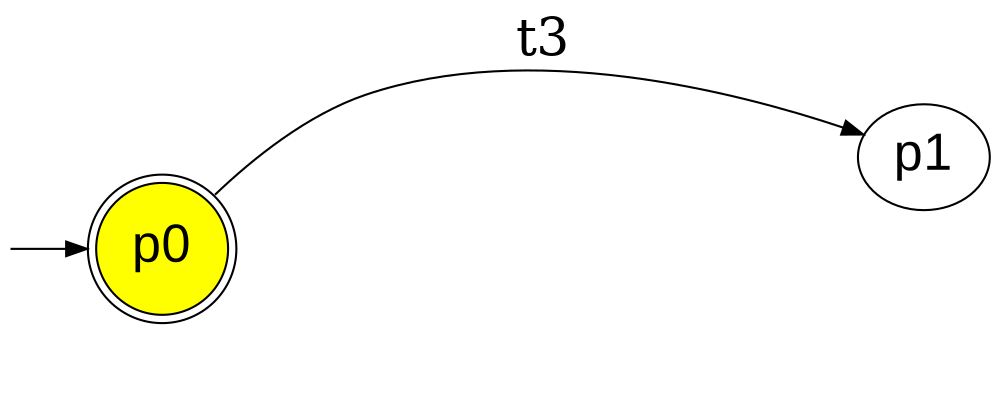 digraph G {
  fontname=courier;
  rankdir=LR; graph[labeljust=l,nojustify=true]
  node [fontname=Arial, fontsize=25];
  edge [fontsize=25];
// Initial state
I0 [label="", style=invis, width=0]
I0 -> p0;
// 2 final states
// all 4 states
p3 [label="", style=invis, width=0]
p3 -> p3 [label="t9",style=invis]
p3 -> p1 [label="t11",style=invis]
p3 -> p2 [label="t7",style=invis]
p3 -> p0 [label="t8",style=invis]
p0 [label="p0",shape="doublecircle",fillcolor="yellow",style="filled"]
p0 -> p1 [label="t3"]
p0 -> p2 [label="t2",style=invis]
p2 [label="",style=invis]
p2 -> p3 [label="t4",style=invis]
p2 -> p1 [label="t10",style=invis]
p2 -> p2 [label="t6",style=invis]
p2 -> p0 [label="t5",style=invis]
p1 [label="p1"]
p1 -> p1 [label="t1",style=invis]
}
